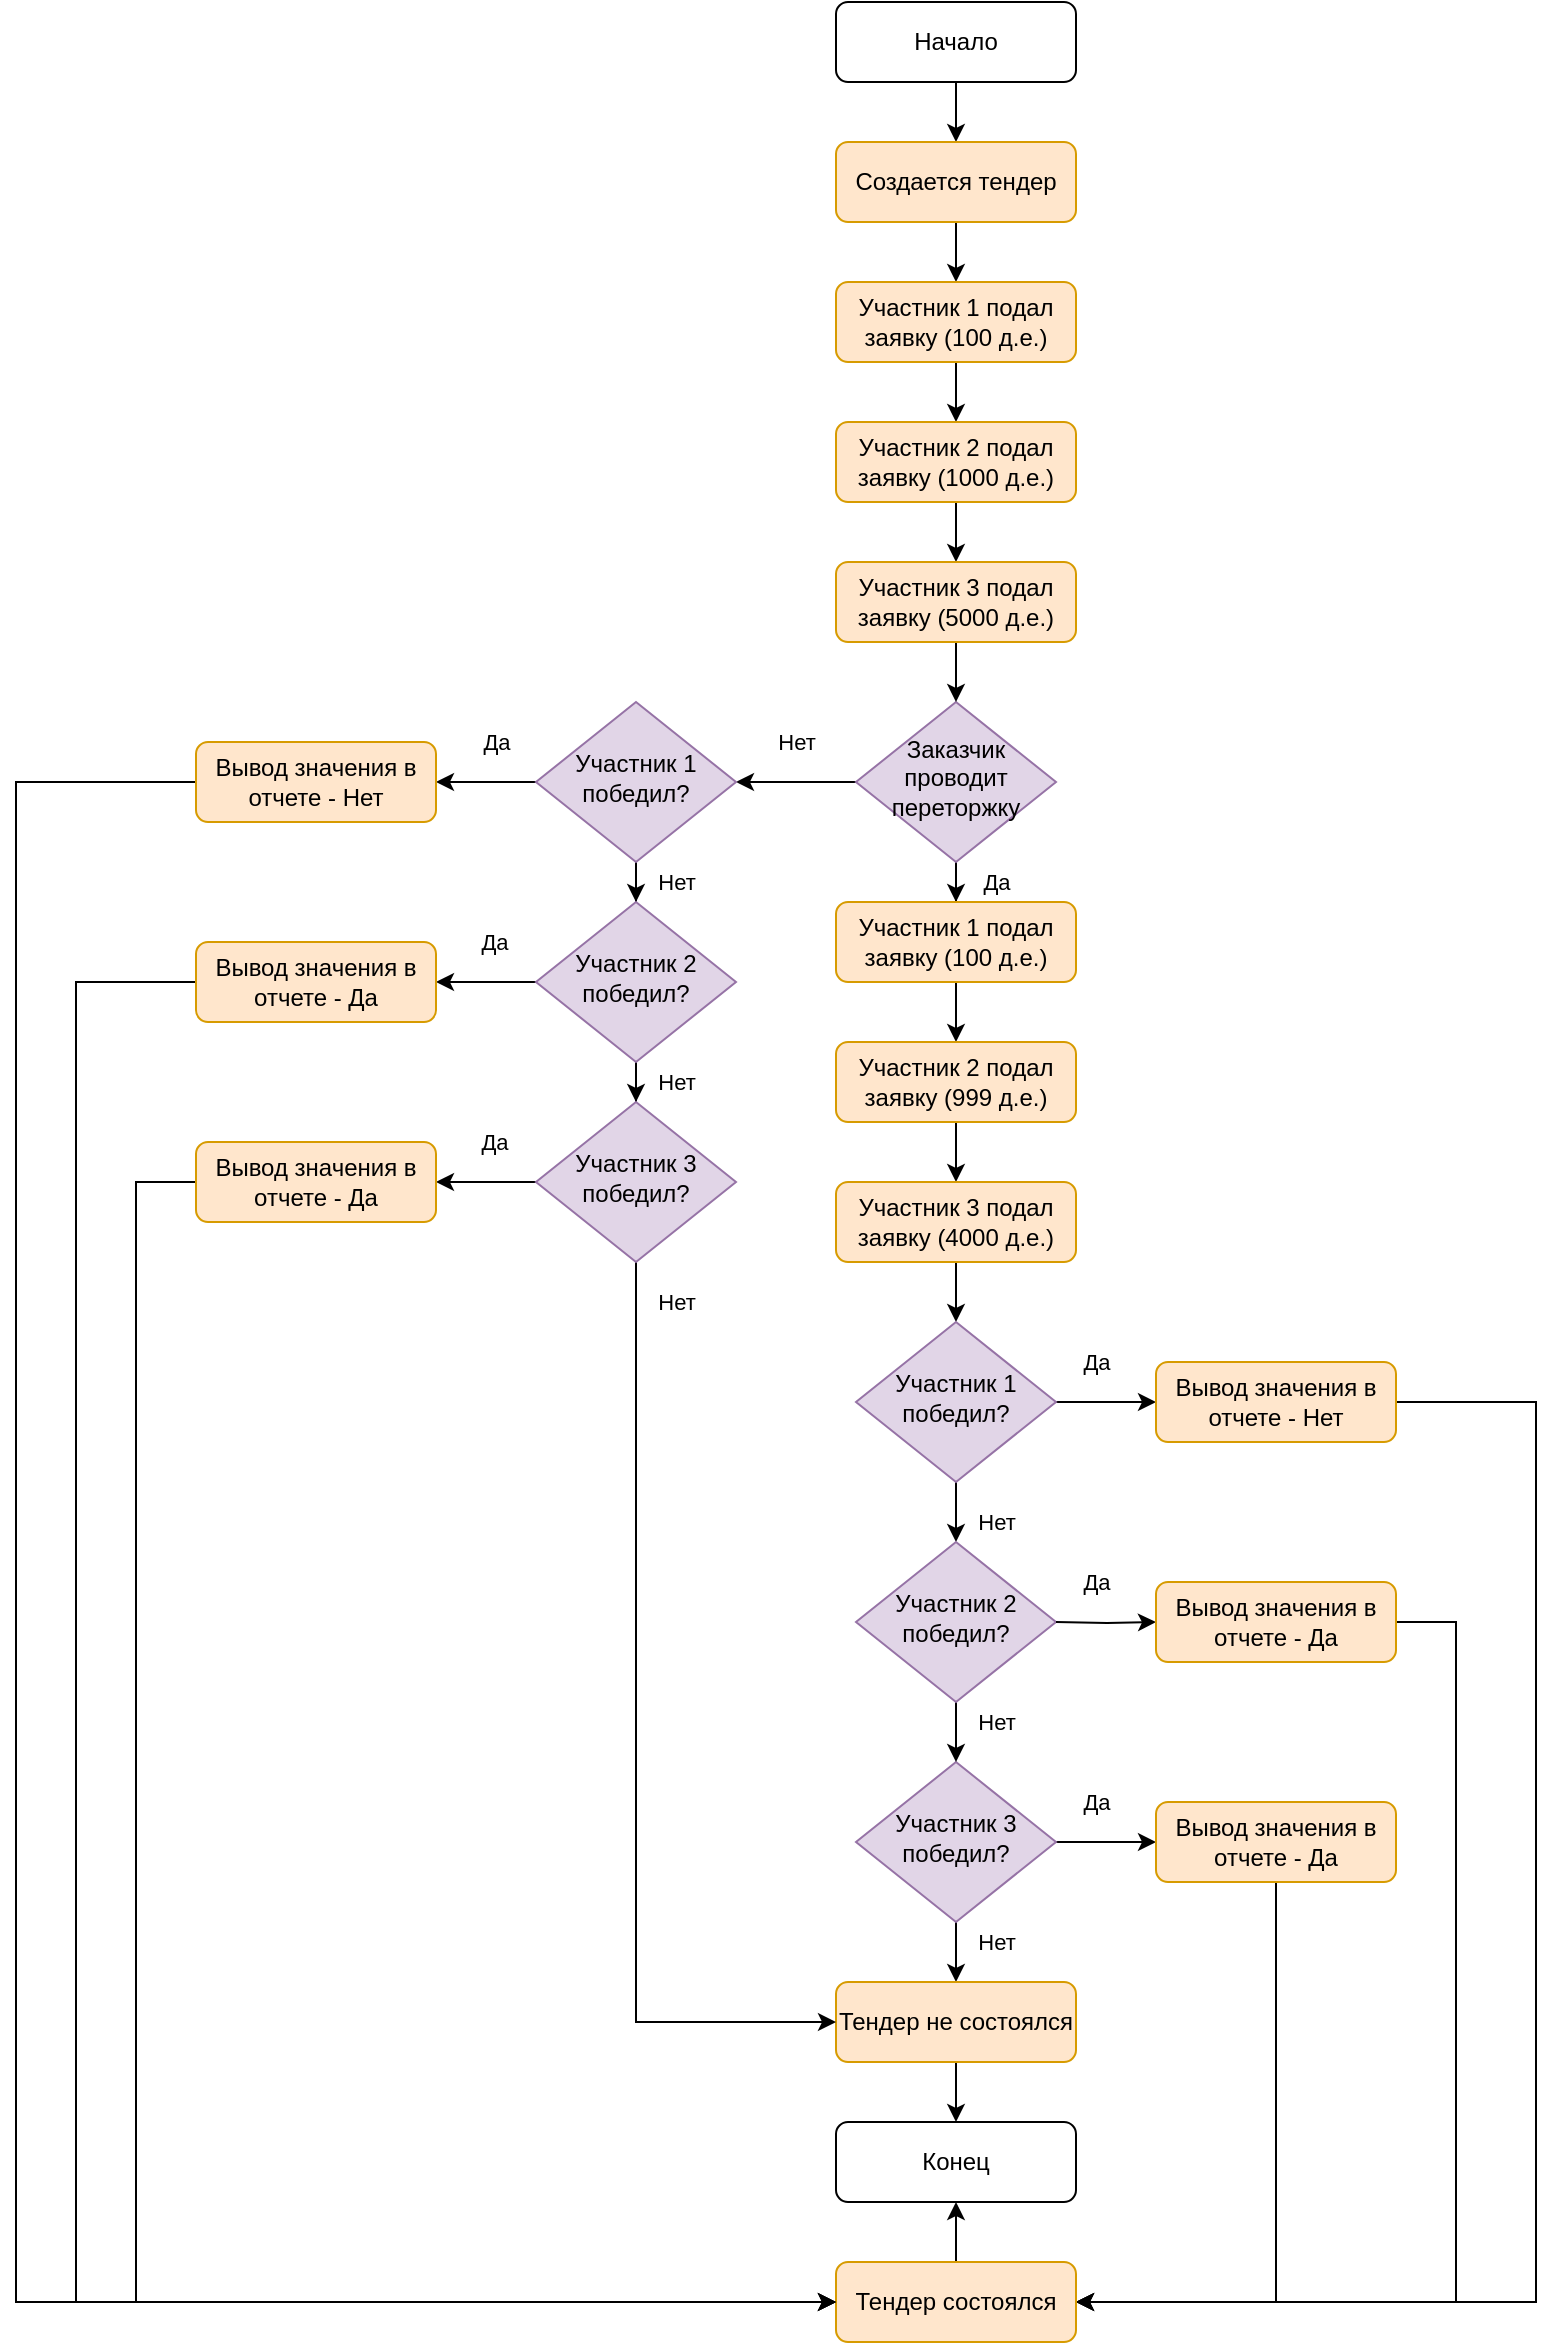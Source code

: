 <mxfile version="20.2.7" type="github">
  <diagram id="C5RBs43oDa-KdzZeNtuy" name="Page-1">
    <mxGraphModel dx="1817" dy="551" grid="1" gridSize="10" guides="1" tooltips="1" connect="1" arrows="1" fold="1" page="1" pageScale="1" pageWidth="827" pageHeight="1169" math="0" shadow="0">
      <root>
        <mxCell id="WIyWlLk6GJQsqaUBKTNV-0" />
        <mxCell id="WIyWlLk6GJQsqaUBKTNV-1" parent="WIyWlLk6GJQsqaUBKTNV-0" />
        <mxCell id="hGpyXgnyY8g93yTtwZEP-18" style="edgeStyle=orthogonalEdgeStyle;rounded=0;orthogonalLoop=1;jettySize=auto;html=1;entryX=0.5;entryY=0;entryDx=0;entryDy=0;" edge="1" parent="WIyWlLk6GJQsqaUBKTNV-1" source="WIyWlLk6GJQsqaUBKTNV-3" target="hGpyXgnyY8g93yTtwZEP-0">
          <mxGeometry relative="1" as="geometry" />
        </mxCell>
        <mxCell id="WIyWlLk6GJQsqaUBKTNV-3" value="Начало" style="rounded=1;whiteSpace=wrap;html=1;fontSize=12;glass=0;strokeWidth=1;shadow=0;" parent="WIyWlLk6GJQsqaUBKTNV-1" vertex="1">
          <mxGeometry x="160" y="220" width="120" height="40" as="geometry" />
        </mxCell>
        <mxCell id="hGpyXgnyY8g93yTtwZEP-23" value="Да" style="edgeStyle=orthogonalEdgeStyle;rounded=0;orthogonalLoop=1;jettySize=auto;html=1;entryX=0.5;entryY=0;entryDx=0;entryDy=0;" edge="1" parent="WIyWlLk6GJQsqaUBKTNV-1" source="WIyWlLk6GJQsqaUBKTNV-6" target="hGpyXgnyY8g93yTtwZEP-10">
          <mxGeometry x="0.667" y="20" relative="1" as="geometry">
            <mxPoint as="offset" />
          </mxGeometry>
        </mxCell>
        <mxCell id="hGpyXgnyY8g93yTtwZEP-57" value="Нет" style="edgeStyle=orthogonalEdgeStyle;rounded=0;orthogonalLoop=1;jettySize=auto;html=1;entryX=1;entryY=0.5;entryDx=0;entryDy=0;" edge="1" parent="WIyWlLk6GJQsqaUBKTNV-1" source="WIyWlLk6GJQsqaUBKTNV-6" target="hGpyXgnyY8g93yTtwZEP-49">
          <mxGeometry y="-20" relative="1" as="geometry">
            <mxPoint as="offset" />
          </mxGeometry>
        </mxCell>
        <mxCell id="WIyWlLk6GJQsqaUBKTNV-6" value="Заказчик проводит переторжку" style="rhombus;whiteSpace=wrap;html=1;shadow=0;fontFamily=Helvetica;fontSize=12;align=center;strokeWidth=1;spacing=6;spacingTop=-4;fillColor=#e1d5e7;strokeColor=#9673a6;" parent="WIyWlLk6GJQsqaUBKTNV-1" vertex="1">
          <mxGeometry x="170" y="570" width="100" height="80" as="geometry" />
        </mxCell>
        <mxCell id="hGpyXgnyY8g93yTtwZEP-38" value="Да" style="edgeStyle=orthogonalEdgeStyle;rounded=0;orthogonalLoop=1;jettySize=auto;html=1;entryX=0;entryY=0.5;entryDx=0;entryDy=0;" edge="1" parent="WIyWlLk6GJQsqaUBKTNV-1" source="WIyWlLk6GJQsqaUBKTNV-10" target="WIyWlLk6GJQsqaUBKTNV-12">
          <mxGeometry x="-0.2" y="20" relative="1" as="geometry">
            <mxPoint as="offset" />
          </mxGeometry>
        </mxCell>
        <mxCell id="hGpyXgnyY8g93yTtwZEP-41" value="Нет" style="edgeStyle=orthogonalEdgeStyle;rounded=0;orthogonalLoop=1;jettySize=auto;html=1;entryX=0.5;entryY=0;entryDx=0;entryDy=0;" edge="1" parent="WIyWlLk6GJQsqaUBKTNV-1" source="WIyWlLk6GJQsqaUBKTNV-10" target="hGpyXgnyY8g93yTtwZEP-40">
          <mxGeometry x="0.2" y="20" relative="1" as="geometry">
            <mxPoint as="offset" />
          </mxGeometry>
        </mxCell>
        <mxCell id="WIyWlLk6GJQsqaUBKTNV-10" value="Участник 3 победил?" style="rhombus;whiteSpace=wrap;html=1;shadow=0;fontFamily=Helvetica;fontSize=12;align=center;strokeWidth=1;spacing=6;spacingTop=-4;fillColor=#e1d5e7;strokeColor=#9673a6;" parent="WIyWlLk6GJQsqaUBKTNV-1" vertex="1">
          <mxGeometry x="170" y="1100" width="100" height="80" as="geometry" />
        </mxCell>
        <mxCell id="WIyWlLk6GJQsqaUBKTNV-11" value="Конец" style="rounded=1;whiteSpace=wrap;html=1;fontSize=12;glass=0;strokeWidth=1;shadow=0;" parent="WIyWlLk6GJQsqaUBKTNV-1" vertex="1">
          <mxGeometry x="160" y="1280" width="120" height="40" as="geometry" />
        </mxCell>
        <mxCell id="hGpyXgnyY8g93yTtwZEP-44" style="edgeStyle=orthogonalEdgeStyle;rounded=0;orthogonalLoop=1;jettySize=auto;html=1;entryX=1;entryY=0.5;entryDx=0;entryDy=0;" edge="1" parent="WIyWlLk6GJQsqaUBKTNV-1" source="WIyWlLk6GJQsqaUBKTNV-12" target="hGpyXgnyY8g93yTtwZEP-47">
          <mxGeometry relative="1" as="geometry">
            <mxPoint x="470" y="1300" as="targetPoint" />
            <Array as="points">
              <mxPoint x="380" y="1370" />
            </Array>
          </mxGeometry>
        </mxCell>
        <mxCell id="WIyWlLk6GJQsqaUBKTNV-12" value="Вывод значения в отчете - Да" style="rounded=1;whiteSpace=wrap;html=1;fontSize=12;glass=0;strokeWidth=1;shadow=0;fillColor=#ffe6cc;strokeColor=#d79b00;" parent="WIyWlLk6GJQsqaUBKTNV-1" vertex="1">
          <mxGeometry x="320" y="1120" width="120" height="40" as="geometry" />
        </mxCell>
        <mxCell id="hGpyXgnyY8g93yTtwZEP-19" style="edgeStyle=orthogonalEdgeStyle;rounded=0;orthogonalLoop=1;jettySize=auto;html=1;entryX=0.5;entryY=0;entryDx=0;entryDy=0;" edge="1" parent="WIyWlLk6GJQsqaUBKTNV-1" source="hGpyXgnyY8g93yTtwZEP-0" target="hGpyXgnyY8g93yTtwZEP-2">
          <mxGeometry relative="1" as="geometry" />
        </mxCell>
        <mxCell id="hGpyXgnyY8g93yTtwZEP-0" value="Создается тендер" style="rounded=1;whiteSpace=wrap;html=1;fontSize=12;glass=0;strokeWidth=1;shadow=0;fillColor=#ffe6cc;strokeColor=#d79b00;" vertex="1" parent="WIyWlLk6GJQsqaUBKTNV-1">
          <mxGeometry x="160" y="290" width="120" height="40" as="geometry" />
        </mxCell>
        <mxCell id="hGpyXgnyY8g93yTtwZEP-20" style="edgeStyle=orthogonalEdgeStyle;rounded=0;orthogonalLoop=1;jettySize=auto;html=1;entryX=0.5;entryY=0;entryDx=0;entryDy=0;" edge="1" parent="WIyWlLk6GJQsqaUBKTNV-1" source="hGpyXgnyY8g93yTtwZEP-2" target="hGpyXgnyY8g93yTtwZEP-4">
          <mxGeometry relative="1" as="geometry" />
        </mxCell>
        <mxCell id="hGpyXgnyY8g93yTtwZEP-2" value="Участник 1 подал заявку (100 д.е.)" style="rounded=1;whiteSpace=wrap;html=1;fontSize=12;glass=0;strokeWidth=1;shadow=0;fillColor=#ffe6cc;strokeColor=#d79b00;" vertex="1" parent="WIyWlLk6GJQsqaUBKTNV-1">
          <mxGeometry x="160" y="360" width="120" height="40" as="geometry" />
        </mxCell>
        <mxCell id="hGpyXgnyY8g93yTtwZEP-21" style="edgeStyle=orthogonalEdgeStyle;rounded=0;orthogonalLoop=1;jettySize=auto;html=1;entryX=0.5;entryY=0;entryDx=0;entryDy=0;" edge="1" parent="WIyWlLk6GJQsqaUBKTNV-1" source="hGpyXgnyY8g93yTtwZEP-4" target="hGpyXgnyY8g93yTtwZEP-6">
          <mxGeometry relative="1" as="geometry" />
        </mxCell>
        <mxCell id="hGpyXgnyY8g93yTtwZEP-4" value="Участник 2 подал заявку (1000 д.е.)" style="rounded=1;whiteSpace=wrap;html=1;fontSize=12;glass=0;strokeWidth=1;shadow=0;fillColor=#ffe6cc;strokeColor=#d79b00;" vertex="1" parent="WIyWlLk6GJQsqaUBKTNV-1">
          <mxGeometry x="160" y="430" width="120" height="40" as="geometry" />
        </mxCell>
        <mxCell id="hGpyXgnyY8g93yTtwZEP-22" style="edgeStyle=orthogonalEdgeStyle;rounded=0;orthogonalLoop=1;jettySize=auto;html=1;entryX=0.5;entryY=0;entryDx=0;entryDy=0;" edge="1" parent="WIyWlLk6GJQsqaUBKTNV-1" source="hGpyXgnyY8g93yTtwZEP-6" target="WIyWlLk6GJQsqaUBKTNV-6">
          <mxGeometry relative="1" as="geometry" />
        </mxCell>
        <mxCell id="hGpyXgnyY8g93yTtwZEP-6" value="Участник 3 подал заявку (5000 д.е.)" style="rounded=1;whiteSpace=wrap;html=1;fontSize=12;glass=0;strokeWidth=1;shadow=0;fillColor=#ffe6cc;strokeColor=#d79b00;" vertex="1" parent="WIyWlLk6GJQsqaUBKTNV-1">
          <mxGeometry x="160" y="500" width="120" height="40" as="geometry" />
        </mxCell>
        <mxCell id="hGpyXgnyY8g93yTtwZEP-26" style="edgeStyle=orthogonalEdgeStyle;rounded=0;orthogonalLoop=1;jettySize=auto;html=1;entryX=0.5;entryY=0;entryDx=0;entryDy=0;" edge="1" parent="WIyWlLk6GJQsqaUBKTNV-1" source="hGpyXgnyY8g93yTtwZEP-10" target="hGpyXgnyY8g93yTtwZEP-12">
          <mxGeometry relative="1" as="geometry" />
        </mxCell>
        <mxCell id="hGpyXgnyY8g93yTtwZEP-10" value="Участник 1 подал заявку (100 д.е.)" style="rounded=1;whiteSpace=wrap;html=1;fontSize=12;glass=0;strokeWidth=1;shadow=0;fillColor=#ffe6cc;strokeColor=#d79b00;" vertex="1" parent="WIyWlLk6GJQsqaUBKTNV-1">
          <mxGeometry x="160" y="670" width="120" height="40" as="geometry" />
        </mxCell>
        <mxCell id="hGpyXgnyY8g93yTtwZEP-27" style="edgeStyle=orthogonalEdgeStyle;rounded=0;orthogonalLoop=1;jettySize=auto;html=1;entryX=0.5;entryY=0;entryDx=0;entryDy=0;" edge="1" parent="WIyWlLk6GJQsqaUBKTNV-1" source="hGpyXgnyY8g93yTtwZEP-12" target="hGpyXgnyY8g93yTtwZEP-14">
          <mxGeometry relative="1" as="geometry" />
        </mxCell>
        <mxCell id="hGpyXgnyY8g93yTtwZEP-12" value="Участник 2 подал заявку (999 д.е.)" style="rounded=1;whiteSpace=wrap;html=1;fontSize=12;glass=0;strokeWidth=1;shadow=0;fillColor=#ffe6cc;strokeColor=#d79b00;" vertex="1" parent="WIyWlLk6GJQsqaUBKTNV-1">
          <mxGeometry x="160" y="740" width="120" height="40" as="geometry" />
        </mxCell>
        <mxCell id="hGpyXgnyY8g93yTtwZEP-30" style="edgeStyle=orthogonalEdgeStyle;rounded=0;orthogonalLoop=1;jettySize=auto;html=1;entryX=0.5;entryY=0;entryDx=0;entryDy=0;" edge="1" parent="WIyWlLk6GJQsqaUBKTNV-1" source="hGpyXgnyY8g93yTtwZEP-14" target="hGpyXgnyY8g93yTtwZEP-28">
          <mxGeometry relative="1" as="geometry" />
        </mxCell>
        <mxCell id="hGpyXgnyY8g93yTtwZEP-14" value="Участник 3 подал заявку (4000 д.е.)" style="rounded=1;whiteSpace=wrap;html=1;fontSize=12;glass=0;strokeWidth=1;shadow=0;fillColor=#ffe6cc;strokeColor=#d79b00;" vertex="1" parent="WIyWlLk6GJQsqaUBKTNV-1">
          <mxGeometry x="160" y="810" width="120" height="40" as="geometry" />
        </mxCell>
        <mxCell id="hGpyXgnyY8g93yTtwZEP-31" value="Нет" style="edgeStyle=orthogonalEdgeStyle;rounded=0;orthogonalLoop=1;jettySize=auto;html=1;entryX=0.5;entryY=0;entryDx=0;entryDy=0;" edge="1" parent="WIyWlLk6GJQsqaUBKTNV-1" source="hGpyXgnyY8g93yTtwZEP-28" target="hGpyXgnyY8g93yTtwZEP-29">
          <mxGeometry x="0.6" y="20" relative="1" as="geometry">
            <mxPoint as="offset" />
          </mxGeometry>
        </mxCell>
        <mxCell id="hGpyXgnyY8g93yTtwZEP-34" value="Да" style="edgeStyle=orthogonalEdgeStyle;rounded=0;orthogonalLoop=1;jettySize=auto;html=1;entryX=0;entryY=0.5;entryDx=0;entryDy=0;" edge="1" parent="WIyWlLk6GJQsqaUBKTNV-1" source="hGpyXgnyY8g93yTtwZEP-28" target="hGpyXgnyY8g93yTtwZEP-33">
          <mxGeometry x="-0.2" y="20" relative="1" as="geometry">
            <mxPoint as="offset" />
          </mxGeometry>
        </mxCell>
        <mxCell id="hGpyXgnyY8g93yTtwZEP-28" value="Участник 1 победил?" style="rhombus;whiteSpace=wrap;html=1;shadow=0;fontFamily=Helvetica;fontSize=12;align=center;strokeWidth=1;spacing=6;spacingTop=-4;fillColor=#e1d5e7;strokeColor=#9673a6;" vertex="1" parent="WIyWlLk6GJQsqaUBKTNV-1">
          <mxGeometry x="170" y="880" width="100" height="80" as="geometry" />
        </mxCell>
        <mxCell id="hGpyXgnyY8g93yTtwZEP-32" value="Нет" style="edgeStyle=orthogonalEdgeStyle;rounded=0;orthogonalLoop=1;jettySize=auto;html=1;entryX=0.5;entryY=0;entryDx=0;entryDy=0;" edge="1" parent="WIyWlLk6GJQsqaUBKTNV-1" source="hGpyXgnyY8g93yTtwZEP-29" target="WIyWlLk6GJQsqaUBKTNV-10">
          <mxGeometry x="0.2" y="20" relative="1" as="geometry">
            <mxPoint as="offset" />
          </mxGeometry>
        </mxCell>
        <mxCell id="hGpyXgnyY8g93yTtwZEP-29" value="Участник 2 победил?" style="rhombus;whiteSpace=wrap;html=1;shadow=0;fontFamily=Helvetica;fontSize=12;align=center;strokeWidth=1;spacing=6;spacingTop=-4;fillColor=#e1d5e7;strokeColor=#9673a6;" vertex="1" parent="WIyWlLk6GJQsqaUBKTNV-1">
          <mxGeometry x="170" y="990" width="100" height="80" as="geometry" />
        </mxCell>
        <mxCell id="hGpyXgnyY8g93yTtwZEP-71" style="edgeStyle=orthogonalEdgeStyle;rounded=0;orthogonalLoop=1;jettySize=auto;html=1;entryX=1;entryY=0.5;entryDx=0;entryDy=0;" edge="1" parent="WIyWlLk6GJQsqaUBKTNV-1" source="hGpyXgnyY8g93yTtwZEP-33" target="hGpyXgnyY8g93yTtwZEP-47">
          <mxGeometry relative="1" as="geometry">
            <Array as="points">
              <mxPoint x="510" y="920" />
              <mxPoint x="510" y="1370" />
            </Array>
          </mxGeometry>
        </mxCell>
        <mxCell id="hGpyXgnyY8g93yTtwZEP-33" value="Вывод значения в отчете - Нет" style="rounded=1;whiteSpace=wrap;html=1;fontSize=12;glass=0;strokeWidth=1;shadow=0;fillColor=#ffe6cc;strokeColor=#d79b00;" vertex="1" parent="WIyWlLk6GJQsqaUBKTNV-1">
          <mxGeometry x="320" y="900" width="120" height="40" as="geometry" />
        </mxCell>
        <mxCell id="hGpyXgnyY8g93yTtwZEP-36" value="Да" style="edgeStyle=orthogonalEdgeStyle;rounded=0;orthogonalLoop=1;jettySize=auto;html=1;entryX=0;entryY=0.5;entryDx=0;entryDy=0;" edge="1" parent="WIyWlLk6GJQsqaUBKTNV-1" target="hGpyXgnyY8g93yTtwZEP-37">
          <mxGeometry x="-0.2" y="20" relative="1" as="geometry">
            <mxPoint x="270" y="1030" as="sourcePoint" />
            <mxPoint as="offset" />
          </mxGeometry>
        </mxCell>
        <mxCell id="hGpyXgnyY8g93yTtwZEP-70" style="edgeStyle=orthogonalEdgeStyle;rounded=0;orthogonalLoop=1;jettySize=auto;html=1;entryX=1;entryY=0.5;entryDx=0;entryDy=0;" edge="1" parent="WIyWlLk6GJQsqaUBKTNV-1" source="hGpyXgnyY8g93yTtwZEP-37" target="hGpyXgnyY8g93yTtwZEP-47">
          <mxGeometry relative="1" as="geometry">
            <Array as="points">
              <mxPoint x="470" y="1030" />
              <mxPoint x="470" y="1370" />
            </Array>
          </mxGeometry>
        </mxCell>
        <mxCell id="hGpyXgnyY8g93yTtwZEP-37" value="Вывод значения в отчете - Да" style="rounded=1;whiteSpace=wrap;html=1;fontSize=12;glass=0;strokeWidth=1;shadow=0;fillColor=#ffe6cc;strokeColor=#d79b00;" vertex="1" parent="WIyWlLk6GJQsqaUBKTNV-1">
          <mxGeometry x="320" y="1010" width="120" height="40" as="geometry" />
        </mxCell>
        <mxCell id="hGpyXgnyY8g93yTtwZEP-42" style="edgeStyle=orthogonalEdgeStyle;rounded=0;orthogonalLoop=1;jettySize=auto;html=1;entryX=0.5;entryY=0;entryDx=0;entryDy=0;" edge="1" parent="WIyWlLk6GJQsqaUBKTNV-1" source="hGpyXgnyY8g93yTtwZEP-40" target="WIyWlLk6GJQsqaUBKTNV-11">
          <mxGeometry relative="1" as="geometry" />
        </mxCell>
        <mxCell id="hGpyXgnyY8g93yTtwZEP-40" value="Тендер не состоялся" style="rounded=1;whiteSpace=wrap;html=1;fontSize=12;glass=0;strokeWidth=1;shadow=0;fillColor=#ffe6cc;strokeColor=#d79b00;" vertex="1" parent="WIyWlLk6GJQsqaUBKTNV-1">
          <mxGeometry x="160" y="1210" width="120" height="40" as="geometry" />
        </mxCell>
        <mxCell id="hGpyXgnyY8g93yTtwZEP-60" style="edgeStyle=orthogonalEdgeStyle;rounded=0;orthogonalLoop=1;jettySize=auto;html=1;entryX=0.5;entryY=1;entryDx=0;entryDy=0;" edge="1" parent="WIyWlLk6GJQsqaUBKTNV-1" source="hGpyXgnyY8g93yTtwZEP-47" target="WIyWlLk6GJQsqaUBKTNV-11">
          <mxGeometry relative="1" as="geometry" />
        </mxCell>
        <mxCell id="hGpyXgnyY8g93yTtwZEP-47" value="Тендер состоялся" style="rounded=1;whiteSpace=wrap;html=1;fontSize=12;glass=0;strokeWidth=1;shadow=0;fillColor=#ffe6cc;strokeColor=#d79b00;" vertex="1" parent="WIyWlLk6GJQsqaUBKTNV-1">
          <mxGeometry x="160" y="1350" width="120" height="40" as="geometry" />
        </mxCell>
        <mxCell id="hGpyXgnyY8g93yTtwZEP-54" value="Нет" style="edgeStyle=orthogonalEdgeStyle;rounded=0;orthogonalLoop=1;jettySize=auto;html=1;entryX=0.5;entryY=0;entryDx=0;entryDy=0;" edge="1" parent="WIyWlLk6GJQsqaUBKTNV-1" source="hGpyXgnyY8g93yTtwZEP-49" target="hGpyXgnyY8g93yTtwZEP-50">
          <mxGeometry x="0.667" y="20" relative="1" as="geometry">
            <mxPoint as="offset" />
          </mxGeometry>
        </mxCell>
        <mxCell id="hGpyXgnyY8g93yTtwZEP-66" value="Да" style="edgeStyle=orthogonalEdgeStyle;rounded=0;orthogonalLoop=1;jettySize=auto;html=1;entryX=1;entryY=0.5;entryDx=0;entryDy=0;" edge="1" parent="WIyWlLk6GJQsqaUBKTNV-1" source="hGpyXgnyY8g93yTtwZEP-49" target="hGpyXgnyY8g93yTtwZEP-62">
          <mxGeometry x="-0.2" y="-20" relative="1" as="geometry">
            <mxPoint as="offset" />
          </mxGeometry>
        </mxCell>
        <mxCell id="hGpyXgnyY8g93yTtwZEP-49" value="Участник 1 победил?" style="rhombus;whiteSpace=wrap;html=1;shadow=0;fontFamily=Helvetica;fontSize=12;align=center;strokeWidth=1;spacing=6;spacingTop=-4;fillColor=#e1d5e7;strokeColor=#9673a6;" vertex="1" parent="WIyWlLk6GJQsqaUBKTNV-1">
          <mxGeometry x="10" y="570" width="100" height="80" as="geometry" />
        </mxCell>
        <mxCell id="hGpyXgnyY8g93yTtwZEP-55" value="Нет" style="edgeStyle=orthogonalEdgeStyle;rounded=0;orthogonalLoop=1;jettySize=auto;html=1;entryX=0.5;entryY=0;entryDx=0;entryDy=0;" edge="1" parent="WIyWlLk6GJQsqaUBKTNV-1" source="hGpyXgnyY8g93yTtwZEP-50" target="hGpyXgnyY8g93yTtwZEP-51">
          <mxGeometry x="0.667" y="20" relative="1" as="geometry">
            <mxPoint as="offset" />
          </mxGeometry>
        </mxCell>
        <mxCell id="hGpyXgnyY8g93yTtwZEP-64" value="Да" style="edgeStyle=orthogonalEdgeStyle;rounded=0;orthogonalLoop=1;jettySize=auto;html=1;entryX=1;entryY=0.5;entryDx=0;entryDy=0;" edge="1" parent="WIyWlLk6GJQsqaUBKTNV-1" source="hGpyXgnyY8g93yTtwZEP-50" target="hGpyXgnyY8g93yTtwZEP-63">
          <mxGeometry x="-0.143" y="-20" relative="1" as="geometry">
            <mxPoint as="offset" />
          </mxGeometry>
        </mxCell>
        <mxCell id="hGpyXgnyY8g93yTtwZEP-50" value="Участник 2 победил?" style="rhombus;whiteSpace=wrap;html=1;shadow=0;fontFamily=Helvetica;fontSize=12;align=center;strokeWidth=1;spacing=6;spacingTop=-4;fillColor=#e1d5e7;strokeColor=#9673a6;" vertex="1" parent="WIyWlLk6GJQsqaUBKTNV-1">
          <mxGeometry x="10" y="670" width="100" height="80" as="geometry" />
        </mxCell>
        <mxCell id="hGpyXgnyY8g93yTtwZEP-56" value="Нет" style="edgeStyle=orthogonalEdgeStyle;rounded=0;orthogonalLoop=1;jettySize=auto;html=1;entryX=0;entryY=0.5;entryDx=0;entryDy=0;" edge="1" parent="WIyWlLk6GJQsqaUBKTNV-1" source="hGpyXgnyY8g93yTtwZEP-51" target="hGpyXgnyY8g93yTtwZEP-40">
          <mxGeometry x="-0.917" y="20" relative="1" as="geometry">
            <Array as="points">
              <mxPoint x="60" y="1230" />
            </Array>
            <mxPoint as="offset" />
          </mxGeometry>
        </mxCell>
        <mxCell id="hGpyXgnyY8g93yTtwZEP-65" value="Да" style="edgeStyle=orthogonalEdgeStyle;rounded=0;orthogonalLoop=1;jettySize=auto;html=1;entryX=1;entryY=0.5;entryDx=0;entryDy=0;" edge="1" parent="WIyWlLk6GJQsqaUBKTNV-1" source="hGpyXgnyY8g93yTtwZEP-51" target="hGpyXgnyY8g93yTtwZEP-61">
          <mxGeometry x="-0.143" y="-20" relative="1" as="geometry">
            <mxPoint as="offset" />
          </mxGeometry>
        </mxCell>
        <mxCell id="hGpyXgnyY8g93yTtwZEP-51" value="Участник 3 победил?" style="rhombus;whiteSpace=wrap;html=1;shadow=0;fontFamily=Helvetica;fontSize=12;align=center;strokeWidth=1;spacing=6;spacingTop=-4;fillColor=#e1d5e7;strokeColor=#9673a6;" vertex="1" parent="WIyWlLk6GJQsqaUBKTNV-1">
          <mxGeometry x="10" y="770" width="100" height="80" as="geometry" />
        </mxCell>
        <mxCell id="hGpyXgnyY8g93yTtwZEP-69" style="edgeStyle=orthogonalEdgeStyle;rounded=0;orthogonalLoop=1;jettySize=auto;html=1;entryX=0;entryY=0.5;entryDx=0;entryDy=0;" edge="1" parent="WIyWlLk6GJQsqaUBKTNV-1" source="hGpyXgnyY8g93yTtwZEP-61" target="hGpyXgnyY8g93yTtwZEP-47">
          <mxGeometry relative="1" as="geometry">
            <Array as="points">
              <mxPoint x="-190" y="810" />
              <mxPoint x="-190" y="1370" />
            </Array>
          </mxGeometry>
        </mxCell>
        <mxCell id="hGpyXgnyY8g93yTtwZEP-61" value="Вывод значения в отчете - Да" style="rounded=1;whiteSpace=wrap;html=1;fontSize=12;glass=0;strokeWidth=1;shadow=0;fillColor=#ffe6cc;strokeColor=#d79b00;" vertex="1" parent="WIyWlLk6GJQsqaUBKTNV-1">
          <mxGeometry x="-160" y="790" width="120" height="40" as="geometry" />
        </mxCell>
        <mxCell id="hGpyXgnyY8g93yTtwZEP-67" style="edgeStyle=orthogonalEdgeStyle;rounded=0;orthogonalLoop=1;jettySize=auto;html=1;entryX=0;entryY=0.5;entryDx=0;entryDy=0;" edge="1" parent="WIyWlLk6GJQsqaUBKTNV-1" source="hGpyXgnyY8g93yTtwZEP-62" target="hGpyXgnyY8g93yTtwZEP-47">
          <mxGeometry relative="1" as="geometry">
            <Array as="points">
              <mxPoint x="-250" y="610" />
              <mxPoint x="-250" y="1370" />
            </Array>
          </mxGeometry>
        </mxCell>
        <mxCell id="hGpyXgnyY8g93yTtwZEP-62" value="Вывод значения в отчете - Нет" style="rounded=1;whiteSpace=wrap;html=1;fontSize=12;glass=0;strokeWidth=1;shadow=0;fillColor=#ffe6cc;strokeColor=#d79b00;" vertex="1" parent="WIyWlLk6GJQsqaUBKTNV-1">
          <mxGeometry x="-160" y="590" width="120" height="40" as="geometry" />
        </mxCell>
        <mxCell id="hGpyXgnyY8g93yTtwZEP-68" style="edgeStyle=orthogonalEdgeStyle;rounded=0;orthogonalLoop=1;jettySize=auto;html=1;entryX=0;entryY=0.5;entryDx=0;entryDy=0;" edge="1" parent="WIyWlLk6GJQsqaUBKTNV-1" source="hGpyXgnyY8g93yTtwZEP-63" target="hGpyXgnyY8g93yTtwZEP-47">
          <mxGeometry relative="1" as="geometry">
            <Array as="points">
              <mxPoint x="-220" y="710" />
              <mxPoint x="-220" y="1370" />
            </Array>
          </mxGeometry>
        </mxCell>
        <mxCell id="hGpyXgnyY8g93yTtwZEP-63" value="Вывод значения в отчете - Да" style="rounded=1;whiteSpace=wrap;html=1;fontSize=12;glass=0;strokeWidth=1;shadow=0;fillColor=#ffe6cc;strokeColor=#d79b00;" vertex="1" parent="WIyWlLk6GJQsqaUBKTNV-1">
          <mxGeometry x="-160" y="690" width="120" height="40" as="geometry" />
        </mxCell>
      </root>
    </mxGraphModel>
  </diagram>
</mxfile>

